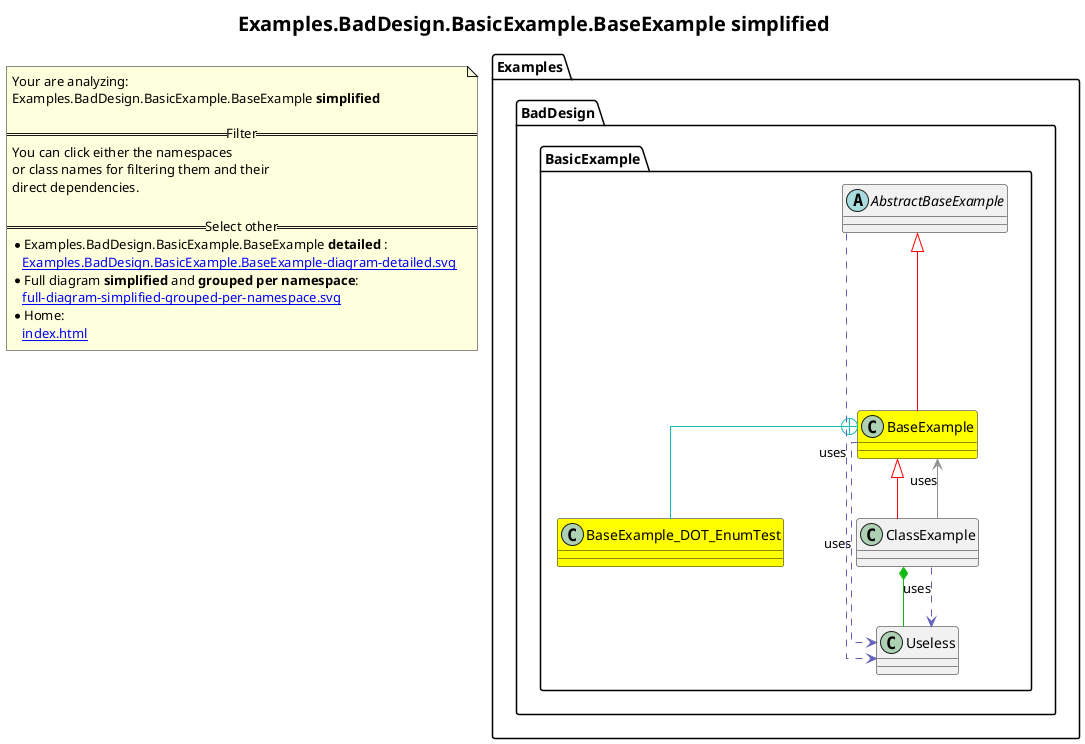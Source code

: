 @startuml
skinparam linetype ortho
title <size:20>Examples.BadDesign.BasicExample.BaseExample **simplified** </size>
note "Your are analyzing:\nExamples.BadDesign.BasicExample.BaseExample **simplified** \n\n==Filter==\nYou can click either the namespaces \nor class names for filtering them and their\ndirect dependencies.\n\n==Select other==\n* Examples.BadDesign.BasicExample.BaseExample **detailed** :\n   [[Examples.BadDesign.BasicExample.BaseExample-diagram-detailed.svg]]\n* Full diagram **simplified** and **grouped per namespace**:\n   [[full-diagram-simplified-grouped-per-namespace.svg]]\n* Home:\n   [[index.html]]" as FloatingNote
    class Examples.BadDesign.BasicExample.BaseExample_DOT_EnumTest [[Examples.BadDesign.BasicExample.BaseExample.EnumTest-diagram-simplified.svg]] #yellow {
    }
    class Examples.BadDesign.BasicExample.BaseExample [[Examples.BadDesign.BasicExample.BaseExample-diagram-simplified.svg]] #yellow {
    }
    abstract class Examples.BadDesign.BasicExample.AbstractBaseExample [[Examples.BadDesign.BasicExample.AbstractBaseExample-diagram-simplified.svg]]  {
    }
    class Examples.BadDesign.BasicExample.Useless [[Examples.BadDesign.BasicExample.Useless-diagram-simplified.svg]]  {
    }
    class Examples.BadDesign.BasicExample.ClassExample [[Examples.BadDesign.BasicExample.ClassExample-diagram-simplified.svg]]  {
    }
 ' *************************************** 
 ' *************************************** 
 ' *************************************** 
' Class relations extracted from namespace:
' Examples.BadDesign.BasicExample
Examples.BadDesign.BasicExample.AbstractBaseExample <|-[#red]- Examples.BadDesign.BasicExample.BaseExample
Examples.BadDesign.BasicExample.BaseExample +-[#10BBBB]- Examples.BadDesign.BasicExample.BaseExample_DOT_EnumTest 
Examples.BadDesign.BasicExample.BaseExample .[#6060BB].> Examples.BadDesign.BasicExample.Useless  : uses 
Examples.BadDesign.BasicExample.AbstractBaseExample .[#6060BB].> Examples.BadDesign.BasicExample.Useless  : uses 
Examples.BadDesign.BasicExample.BaseExample <|-[#red]- Examples.BadDesign.BasicExample.ClassExample
Examples.BadDesign.BasicExample.ClassExample *-[#10BB10]- Examples.BadDesign.BasicExample.Useless 
Examples.BadDesign.BasicExample.ClassExample *-[#10BB10]- Examples.BadDesign.BasicExample.BaseExample.EnumTest 
Examples.BadDesign.BasicExample.ClassExample .[#6060BB].> Examples.BadDesign.BasicExample.Useless  : uses 
Examples.BadDesign.BasicExample.ClassExample -[#909090]-> Examples.BadDesign.BasicExample.BaseExample  : uses 
@enduml